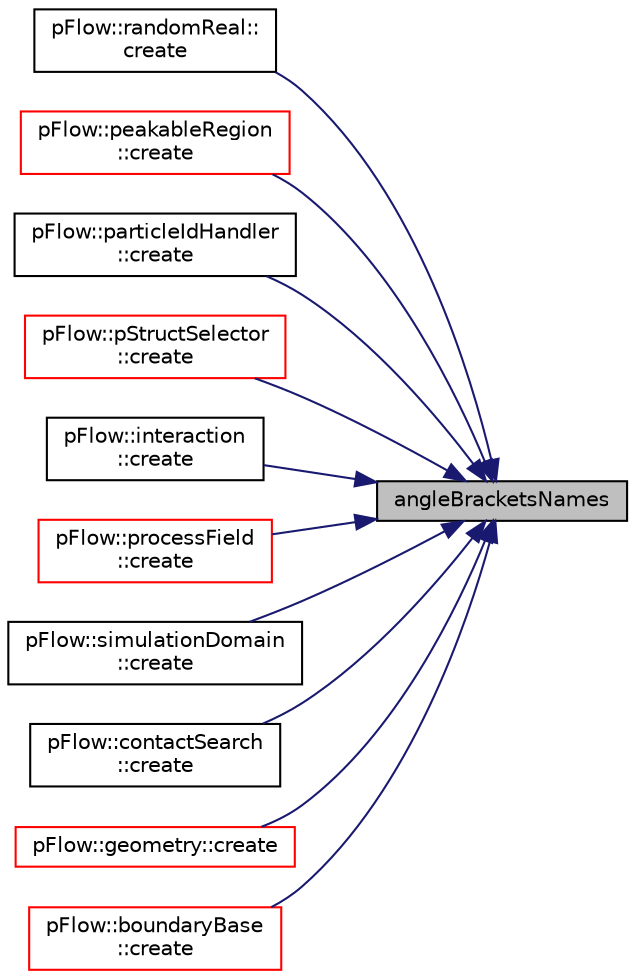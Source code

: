 digraph "angleBracketsNames"
{
 // LATEX_PDF_SIZE
  edge [fontname="Helvetica",fontsize="10",labelfontname="Helvetica",labelfontsize="10"];
  node [fontname="Helvetica",fontsize="10",shape=record];
  rankdir="RL";
  Node1 [label="angleBracketsNames",height=0.2,width=0.4,color="black", fillcolor="grey75", style="filled", fontcolor="black",tooltip="Output <w1,w2>"];
  Node1 -> Node2 [dir="back",color="midnightblue",fontsize="10",style="solid",fontname="Helvetica"];
  Node2 [label="pFlow::randomReal::\lcreate",height=0.2,width=0.4,color="black", fillcolor="white", style="filled",URL="$classpFlow_1_1randomReal.html#a56210becacba9d1d2f84fcc998cbbab2",tooltip=" "];
  Node1 -> Node3 [dir="back",color="midnightblue",fontsize="10",style="solid",fontname="Helvetica"];
  Node3 [label="pFlow::peakableRegion\l::create",height=0.2,width=0.4,color="red", fillcolor="white", style="filled",URL="$classpFlow_1_1peakableRegion.html#a7c89091eec63fb3273bfeac98f38343f",tooltip=" "];
  Node1 -> Node7 [dir="back",color="midnightblue",fontsize="10",style="solid",fontname="Helvetica"];
  Node7 [label="pFlow::particleIdHandler\l::create",height=0.2,width=0.4,color="black", fillcolor="white", style="filled",URL="$classpFlow_1_1particleIdHandler.html#a916064ccf229e3608f27fef9d03d81c5",tooltip=" "];
  Node1 -> Node8 [dir="back",color="midnightblue",fontsize="10",style="solid",fontname="Helvetica"];
  Node8 [label="pFlow::pStructSelector\l::create",height=0.2,width=0.4,color="red", fillcolor="white", style="filled",URL="$classpFlow_1_1pStructSelector.html#a62b7680c6f7727fa992c0ac97c6a1a6a",tooltip=" "];
  Node1 -> Node11 [dir="back",color="midnightblue",fontsize="10",style="solid",fontname="Helvetica"];
  Node11 [label="pFlow::interaction\l::create",height=0.2,width=0.4,color="black", fillcolor="white", style="filled",URL="$classpFlow_1_1interaction.html#a4719440c5da75bf4bc6776501d106bf9",tooltip=" "];
  Node1 -> Node12 [dir="back",color="midnightblue",fontsize="10",style="solid",fontname="Helvetica"];
  Node12 [label="pFlow::processField\l::create",height=0.2,width=0.4,color="red", fillcolor="white", style="filled",URL="$classpFlow_1_1processField.html#ae098f06d923b58ddc591b1cef457f947",tooltip=" "];
  Node1 -> Node15 [dir="back",color="midnightblue",fontsize="10",style="solid",fontname="Helvetica"];
  Node15 [label="pFlow::simulationDomain\l::create",height=0.2,width=0.4,color="black", fillcolor="white", style="filled",URL="$classpFlow_1_1simulationDomain.html#a004c2603e6fdefd8979485af333a342f",tooltip=" "];
  Node1 -> Node16 [dir="back",color="midnightblue",fontsize="10",style="solid",fontname="Helvetica"];
  Node16 [label="pFlow::contactSearch\l::create",height=0.2,width=0.4,color="black", fillcolor="white", style="filled",URL="$classpFlow_1_1contactSearch.html#ae5b2ba050c4ff4822677d3caf1187b0f",tooltip=" "];
  Node1 -> Node17 [dir="back",color="midnightblue",fontsize="10",style="solid",fontname="Helvetica"];
  Node17 [label="pFlow::geometry::create",height=0.2,width=0.4,color="red", fillcolor="white", style="filled",URL="$classpFlow_1_1geometry.html#aa51dfdf2226a32f80d368186cae16e2b",tooltip=" "];
  Node1 -> Node19 [dir="back",color="midnightblue",fontsize="10",style="solid",fontname="Helvetica"];
  Node19 [label="pFlow::boundaryBase\l::create",height=0.2,width=0.4,color="red", fillcolor="white", style="filled",URL="$classpFlow_1_1boundaryBase.html#a5b87e5be7f6f77ec12a9c38b092011a8",tooltip=" "];
}
